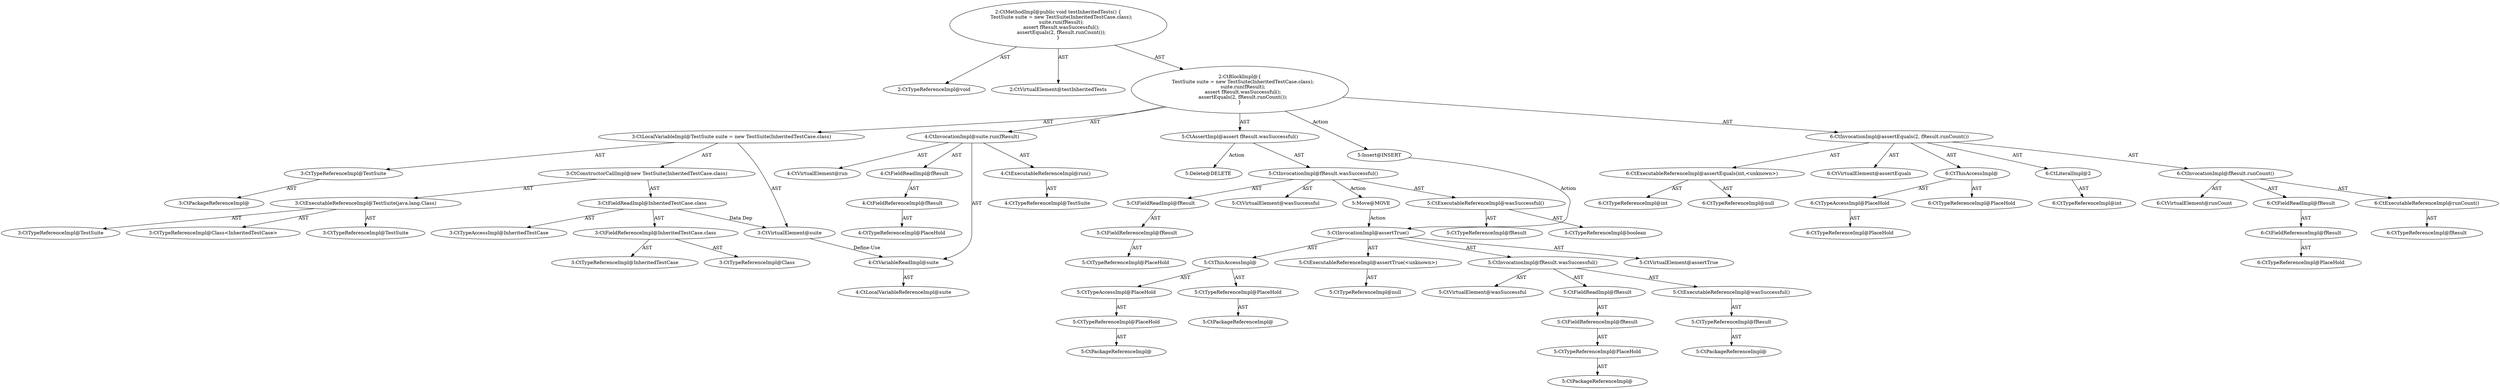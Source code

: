 digraph "testInheritedTests#?" {
0 [label="2:CtTypeReferenceImpl@void" shape=ellipse]
1 [label="2:CtVirtualElement@testInheritedTests" shape=ellipse]
2 [label="3:CtTypeReferenceImpl@TestSuite" shape=ellipse]
3 [label="3:CtPackageReferenceImpl@" shape=ellipse]
4 [label="3:CtExecutableReferenceImpl@TestSuite(java.lang.Class)" shape=ellipse]
5 [label="3:CtTypeReferenceImpl@TestSuite" shape=ellipse]
6 [label="3:CtTypeReferenceImpl@TestSuite" shape=ellipse]
7 [label="3:CtTypeReferenceImpl@Class<InheritedTestCase>" shape=ellipse]
8 [label="3:CtFieldReferenceImpl@InheritedTestCase.class" shape=ellipse]
9 [label="3:CtTypeReferenceImpl@InheritedTestCase" shape=ellipse]
10 [label="3:CtTypeReferenceImpl@Class" shape=ellipse]
11 [label="3:CtFieldReadImpl@InheritedTestCase.class" shape=ellipse]
12 [label="3:CtTypeAccessImpl@InheritedTestCase" shape=ellipse]
13 [label="3:CtConstructorCallImpl@new TestSuite(InheritedTestCase.class)" shape=ellipse]
14 [label="3:CtVirtualElement@suite" shape=ellipse]
15 [label="3:CtLocalVariableImpl@TestSuite suite = new TestSuite(InheritedTestCase.class)" shape=ellipse]
16 [label="4:CtExecutableReferenceImpl@run()" shape=ellipse]
17 [label="4:CtTypeReferenceImpl@TestSuite" shape=ellipse]
18 [label="4:CtVirtualElement@run" shape=ellipse]
19 [label="4:CtVariableReadImpl@suite" shape=ellipse]
20 [label="4:CtLocalVariableReferenceImpl@suite" shape=ellipse]
21 [label="4:CtFieldReferenceImpl@fResult" shape=ellipse]
22 [label="4:CtTypeReferenceImpl@PlaceHold" shape=ellipse]
23 [label="4:CtFieldReadImpl@fResult" shape=ellipse]
24 [label="4:CtInvocationImpl@suite.run(fResult)" shape=ellipse]
25 [label="5:CtExecutableReferenceImpl@wasSuccessful()" shape=ellipse]
26 [label="5:CtTypeReferenceImpl@fResult" shape=ellipse]
27 [label="5:CtTypeReferenceImpl@boolean" shape=ellipse]
28 [label="5:CtVirtualElement@wasSuccessful" shape=ellipse]
29 [label="5:CtFieldReferenceImpl@fResult" shape=ellipse]
30 [label="5:CtTypeReferenceImpl@PlaceHold" shape=ellipse]
31 [label="5:CtFieldReadImpl@fResult" shape=ellipse]
32 [label="5:CtInvocationImpl@fResult.wasSuccessful()" shape=ellipse]
33 [label="5:CtAssertImpl@assert fResult.wasSuccessful()" shape=ellipse]
34 [label="6:CtExecutableReferenceImpl@assertEquals(int,<unknown>)" shape=ellipse]
35 [label="6:CtTypeReferenceImpl@int" shape=ellipse]
36 [label="6:CtTypeReferenceImpl@null" shape=ellipse]
37 [label="6:CtVirtualElement@assertEquals" shape=ellipse]
38 [label="6:CtTypeAccessImpl@PlaceHold" shape=ellipse]
39 [label="6:CtTypeReferenceImpl@PlaceHold" shape=ellipse]
40 [label="6:CtThisAccessImpl@" shape=ellipse]
41 [label="6:CtTypeReferenceImpl@PlaceHold" shape=ellipse]
42 [label="6:CtLiteralImpl@2" shape=ellipse]
43 [label="6:CtTypeReferenceImpl@int" shape=ellipse]
44 [label="6:CtExecutableReferenceImpl@runCount()" shape=ellipse]
45 [label="6:CtTypeReferenceImpl@fResult" shape=ellipse]
46 [label="6:CtVirtualElement@runCount" shape=ellipse]
47 [label="6:CtFieldReferenceImpl@fResult" shape=ellipse]
48 [label="6:CtTypeReferenceImpl@PlaceHold" shape=ellipse]
49 [label="6:CtFieldReadImpl@fResult" shape=ellipse]
50 [label="6:CtInvocationImpl@fResult.runCount()" shape=ellipse]
51 [label="6:CtInvocationImpl@assertEquals(2, fResult.runCount())" shape=ellipse]
52 [label="2:CtBlockImpl@\{
    TestSuite suite = new TestSuite(InheritedTestCase.class);
    suite.run(fResult);
    assert fResult.wasSuccessful();
    assertEquals(2, fResult.runCount());
\}" shape=ellipse]
53 [label="2:CtMethodImpl@public void testInheritedTests() \{
    TestSuite suite = new TestSuite(InheritedTestCase.class);
    suite.run(fResult);
    assert fResult.wasSuccessful();
    assertEquals(2, fResult.runCount());
\}" shape=ellipse]
54 [label="5:Delete@DELETE" shape=ellipse]
55 [label="5:Insert@INSERT" shape=ellipse]
56 [label="5:CtPackageReferenceImpl@" shape=ellipse]
57 [label="5:CtTypeReferenceImpl@PlaceHold" shape=ellipse]
58 [label="5:CtPackageReferenceImpl@" shape=ellipse]
59 [label="5:CtTypeReferenceImpl@PlaceHold" shape=ellipse]
60 [label="5:CtTypeAccessImpl@PlaceHold" shape=ellipse]
61 [label="5:CtThisAccessImpl@" shape=ellipse]
62 [label="5:CtTypeReferenceImpl@null" shape=ellipse]
63 [label="5:CtExecutableReferenceImpl@assertTrue(<unknown>)" shape=ellipse]
64 [label="5:CtPackageReferenceImpl@" shape=ellipse]
65 [label="5:CtTypeReferenceImpl@PlaceHold" shape=ellipse]
66 [label="5:CtFieldReferenceImpl@fResult" shape=ellipse]
67 [label="5:CtFieldReadImpl@fResult" shape=ellipse]
68 [label="5:CtPackageReferenceImpl@" shape=ellipse]
69 [label="5:CtTypeReferenceImpl@fResult" shape=ellipse]
70 [label="5:CtExecutableReferenceImpl@wasSuccessful()" shape=ellipse]
71 [label="5:CtInvocationImpl@fResult.wasSuccessful()" shape=ellipse]
72 [label="5:CtVirtualElement@wasSuccessful" shape=ellipse]
73 [label="5:CtInvocationImpl@assertTrue()" shape=ellipse]
74 [label="5:CtVirtualElement@assertTrue" shape=ellipse]
75 [label="5:Move@MOVE" shape=ellipse]
2 -> 3 [label="AST"];
4 -> 5 [label="AST"];
4 -> 6 [label="AST"];
4 -> 7 [label="AST"];
8 -> 9 [label="AST"];
8 -> 10 [label="AST"];
11 -> 12 [label="AST"];
11 -> 8 [label="AST"];
11 -> 14 [label="Data Dep"];
13 -> 4 [label="AST"];
13 -> 11 [label="AST"];
14 -> 19 [label="Define-Use"];
15 -> 14 [label="AST"];
15 -> 2 [label="AST"];
15 -> 13 [label="AST"];
16 -> 17 [label="AST"];
19 -> 20 [label="AST"];
21 -> 22 [label="AST"];
23 -> 21 [label="AST"];
24 -> 18 [label="AST"];
24 -> 19 [label="AST"];
24 -> 16 [label="AST"];
24 -> 23 [label="AST"];
25 -> 26 [label="AST"];
25 -> 27 [label="AST"];
29 -> 30 [label="AST"];
31 -> 29 [label="AST"];
32 -> 28 [label="AST"];
32 -> 31 [label="AST"];
32 -> 25 [label="AST"];
32 -> 75 [label="Action"];
33 -> 32 [label="AST"];
33 -> 54 [label="Action"];
34 -> 35 [label="AST"];
34 -> 36 [label="AST"];
38 -> 39 [label="AST"];
40 -> 41 [label="AST"];
40 -> 38 [label="AST"];
42 -> 43 [label="AST"];
44 -> 45 [label="AST"];
47 -> 48 [label="AST"];
49 -> 47 [label="AST"];
50 -> 46 [label="AST"];
50 -> 49 [label="AST"];
50 -> 44 [label="AST"];
51 -> 37 [label="AST"];
51 -> 40 [label="AST"];
51 -> 34 [label="AST"];
51 -> 42 [label="AST"];
51 -> 50 [label="AST"];
52 -> 15 [label="AST"];
52 -> 24 [label="AST"];
52 -> 33 [label="AST"];
52 -> 51 [label="AST"];
52 -> 55 [label="Action"];
53 -> 1 [label="AST"];
53 -> 0 [label="AST"];
53 -> 52 [label="AST"];
55 -> 73 [label="Action"];
57 -> 56 [label="AST"];
59 -> 58 [label="AST"];
60 -> 59 [label="AST"];
61 -> 57 [label="AST"];
61 -> 60 [label="AST"];
63 -> 62 [label="AST"];
65 -> 64 [label="AST"];
66 -> 65 [label="AST"];
67 -> 66 [label="AST"];
69 -> 68 [label="AST"];
70 -> 69 [label="AST"];
71 -> 72 [label="AST"];
71 -> 67 [label="AST"];
71 -> 70 [label="AST"];
73 -> 74 [label="AST"];
73 -> 61 [label="AST"];
73 -> 63 [label="AST"];
73 -> 71 [label="AST"];
75 -> 73 [label="Action"];
}
